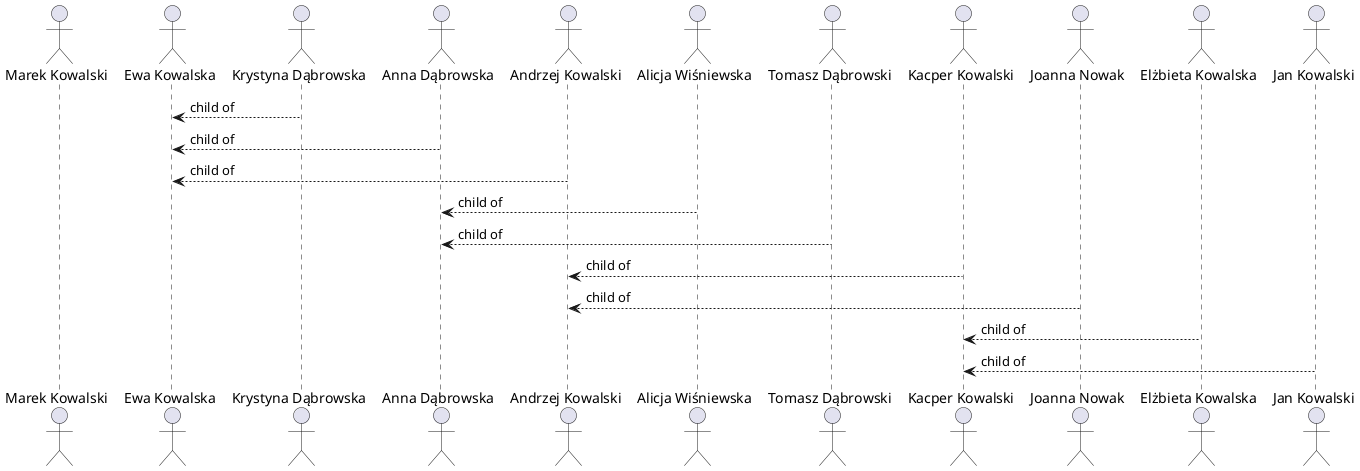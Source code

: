 @startuml
actor "Marek Kowalski"
actor "Ewa Kowalska"
actor "Krystyna Dąbrowska"

 "Krystyna Dąbrowska" -->  "Ewa Kowalska": child of
actor "Anna Dąbrowska"

 "Anna Dąbrowska" -->  "Ewa Kowalska": child of
actor "Andrzej Kowalski"

 "Andrzej Kowalski" -->  "Ewa Kowalska": child of
actor "Alicja Wiśniewska"

 "Alicja Wiśniewska" -->  "Anna Dąbrowska": child of
actor "Tomasz Dąbrowski"

 "Tomasz Dąbrowski" -->  "Anna Dąbrowska": child of
actor "Kacper Kowalski"

 "Kacper Kowalski" -->  "Andrzej Kowalski": child of
actor "Joanna Nowak"

 "Joanna Nowak" -->  "Andrzej Kowalski": child of
actor "Elżbieta Kowalska"

 "Elżbieta Kowalska" -->  "Kacper Kowalski": child of
actor "Jan Kowalski"

 "Jan Kowalski" -->  "Kacper Kowalski": child of

@enduml